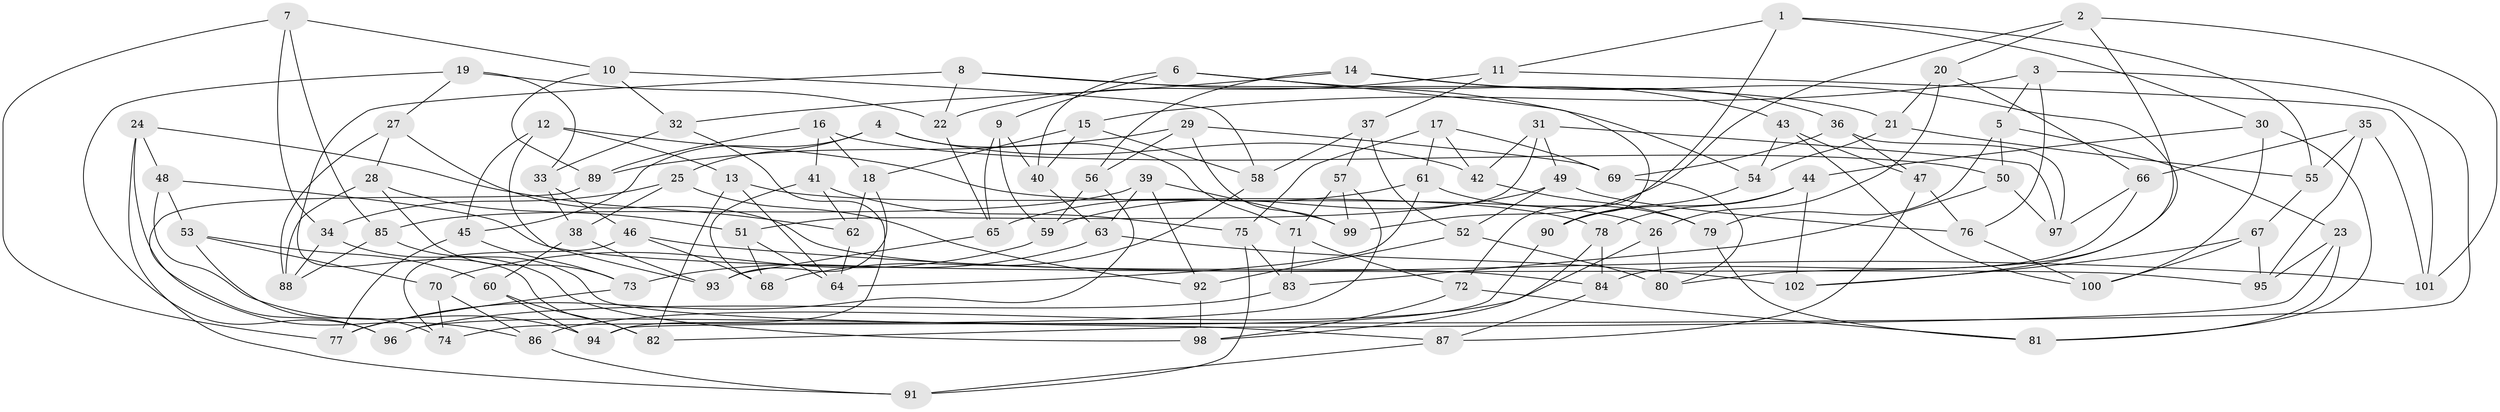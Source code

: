 // coarse degree distribution, {3: 0.26666666666666666, 4: 0.2, 5: 0.06666666666666667, 12: 0.03333333333333333, 2: 0.03333333333333333, 9: 0.06666666666666667, 7: 0.2, 10: 0.06666666666666667, 8: 0.03333333333333333, 6: 0.03333333333333333}
// Generated by graph-tools (version 1.1) at 2025/01/03/04/25 22:01:52]
// undirected, 102 vertices, 204 edges
graph export_dot {
graph [start="1"]
  node [color=gray90,style=filled];
  1;
  2;
  3;
  4;
  5;
  6;
  7;
  8;
  9;
  10;
  11;
  12;
  13;
  14;
  15;
  16;
  17;
  18;
  19;
  20;
  21;
  22;
  23;
  24;
  25;
  26;
  27;
  28;
  29;
  30;
  31;
  32;
  33;
  34;
  35;
  36;
  37;
  38;
  39;
  40;
  41;
  42;
  43;
  44;
  45;
  46;
  47;
  48;
  49;
  50;
  51;
  52;
  53;
  54;
  55;
  56;
  57;
  58;
  59;
  60;
  61;
  62;
  63;
  64;
  65;
  66;
  67;
  68;
  69;
  70;
  71;
  72;
  73;
  74;
  75;
  76;
  77;
  78;
  79;
  80;
  81;
  82;
  83;
  84;
  85;
  86;
  87;
  88;
  89;
  90;
  91;
  92;
  93;
  94;
  95;
  96;
  97;
  98;
  99;
  100;
  101;
  102;
  1 -- 55;
  1 -- 72;
  1 -- 11;
  1 -- 30;
  2 -- 101;
  2 -- 20;
  2 -- 80;
  2 -- 99;
  3 -- 94;
  3 -- 76;
  3 -- 5;
  3 -- 15;
  4 -- 42;
  4 -- 71;
  4 -- 25;
  4 -- 45;
  5 -- 23;
  5 -- 50;
  5 -- 79;
  6 -- 90;
  6 -- 43;
  6 -- 40;
  6 -- 9;
  7 -- 77;
  7 -- 85;
  7 -- 10;
  7 -- 34;
  8 -- 82;
  8 -- 22;
  8 -- 54;
  8 -- 21;
  9 -- 40;
  9 -- 59;
  9 -- 65;
  10 -- 89;
  10 -- 32;
  10 -- 58;
  11 -- 37;
  11 -- 22;
  11 -- 101;
  12 -- 45;
  12 -- 13;
  12 -- 93;
  12 -- 26;
  13 -- 78;
  13 -- 64;
  13 -- 82;
  14 -- 102;
  14 -- 36;
  14 -- 56;
  14 -- 32;
  15 -- 18;
  15 -- 58;
  15 -- 40;
  16 -- 50;
  16 -- 89;
  16 -- 41;
  16 -- 18;
  17 -- 61;
  17 -- 69;
  17 -- 42;
  17 -- 75;
  18 -- 93;
  18 -- 62;
  19 -- 27;
  19 -- 33;
  19 -- 96;
  19 -- 22;
  20 -- 26;
  20 -- 21;
  20 -- 66;
  21 -- 55;
  21 -- 54;
  22 -- 65;
  23 -- 81;
  23 -- 95;
  23 -- 82;
  24 -- 91;
  24 -- 48;
  24 -- 62;
  24 -- 86;
  25 -- 92;
  25 -- 34;
  25 -- 38;
  26 -- 80;
  26 -- 86;
  27 -- 28;
  27 -- 88;
  27 -- 84;
  28 -- 73;
  28 -- 51;
  28 -- 88;
  29 -- 99;
  29 -- 89;
  29 -- 56;
  29 -- 69;
  30 -- 81;
  30 -- 100;
  30 -- 44;
  31 -- 51;
  31 -- 42;
  31 -- 49;
  31 -- 97;
  32 -- 33;
  32 -- 94;
  33 -- 46;
  33 -- 38;
  34 -- 88;
  34 -- 98;
  35 -- 55;
  35 -- 66;
  35 -- 95;
  35 -- 101;
  36 -- 47;
  36 -- 69;
  36 -- 97;
  37 -- 58;
  37 -- 52;
  37 -- 57;
  38 -- 60;
  38 -- 93;
  39 -- 63;
  39 -- 92;
  39 -- 99;
  39 -- 85;
  40 -- 63;
  41 -- 68;
  41 -- 75;
  41 -- 62;
  42 -- 79;
  43 -- 54;
  43 -- 47;
  43 -- 100;
  44 -- 90;
  44 -- 102;
  44 -- 78;
  45 -- 73;
  45 -- 77;
  46 -- 101;
  46 -- 68;
  46 -- 74;
  47 -- 87;
  47 -- 76;
  48 -- 53;
  48 -- 94;
  48 -- 95;
  49 -- 59;
  49 -- 52;
  49 -- 76;
  50 -- 83;
  50 -- 97;
  51 -- 68;
  51 -- 64;
  52 -- 92;
  52 -- 80;
  53 -- 70;
  53 -- 74;
  53 -- 60;
  54 -- 90;
  55 -- 67;
  56 -- 77;
  56 -- 59;
  57 -- 71;
  57 -- 99;
  57 -- 74;
  58 -- 68;
  59 -- 70;
  60 -- 94;
  60 -- 82;
  61 -- 79;
  61 -- 65;
  61 -- 64;
  62 -- 64;
  63 -- 102;
  63 -- 73;
  65 -- 93;
  66 -- 97;
  66 -- 84;
  67 -- 102;
  67 -- 95;
  67 -- 100;
  69 -- 80;
  70 -- 86;
  70 -- 74;
  71 -- 83;
  71 -- 72;
  72 -- 98;
  72 -- 81;
  73 -- 77;
  75 -- 83;
  75 -- 91;
  76 -- 100;
  78 -- 98;
  78 -- 84;
  79 -- 81;
  83 -- 96;
  84 -- 87;
  85 -- 87;
  85 -- 88;
  86 -- 91;
  87 -- 91;
  89 -- 96;
  90 -- 96;
  92 -- 98;
}
